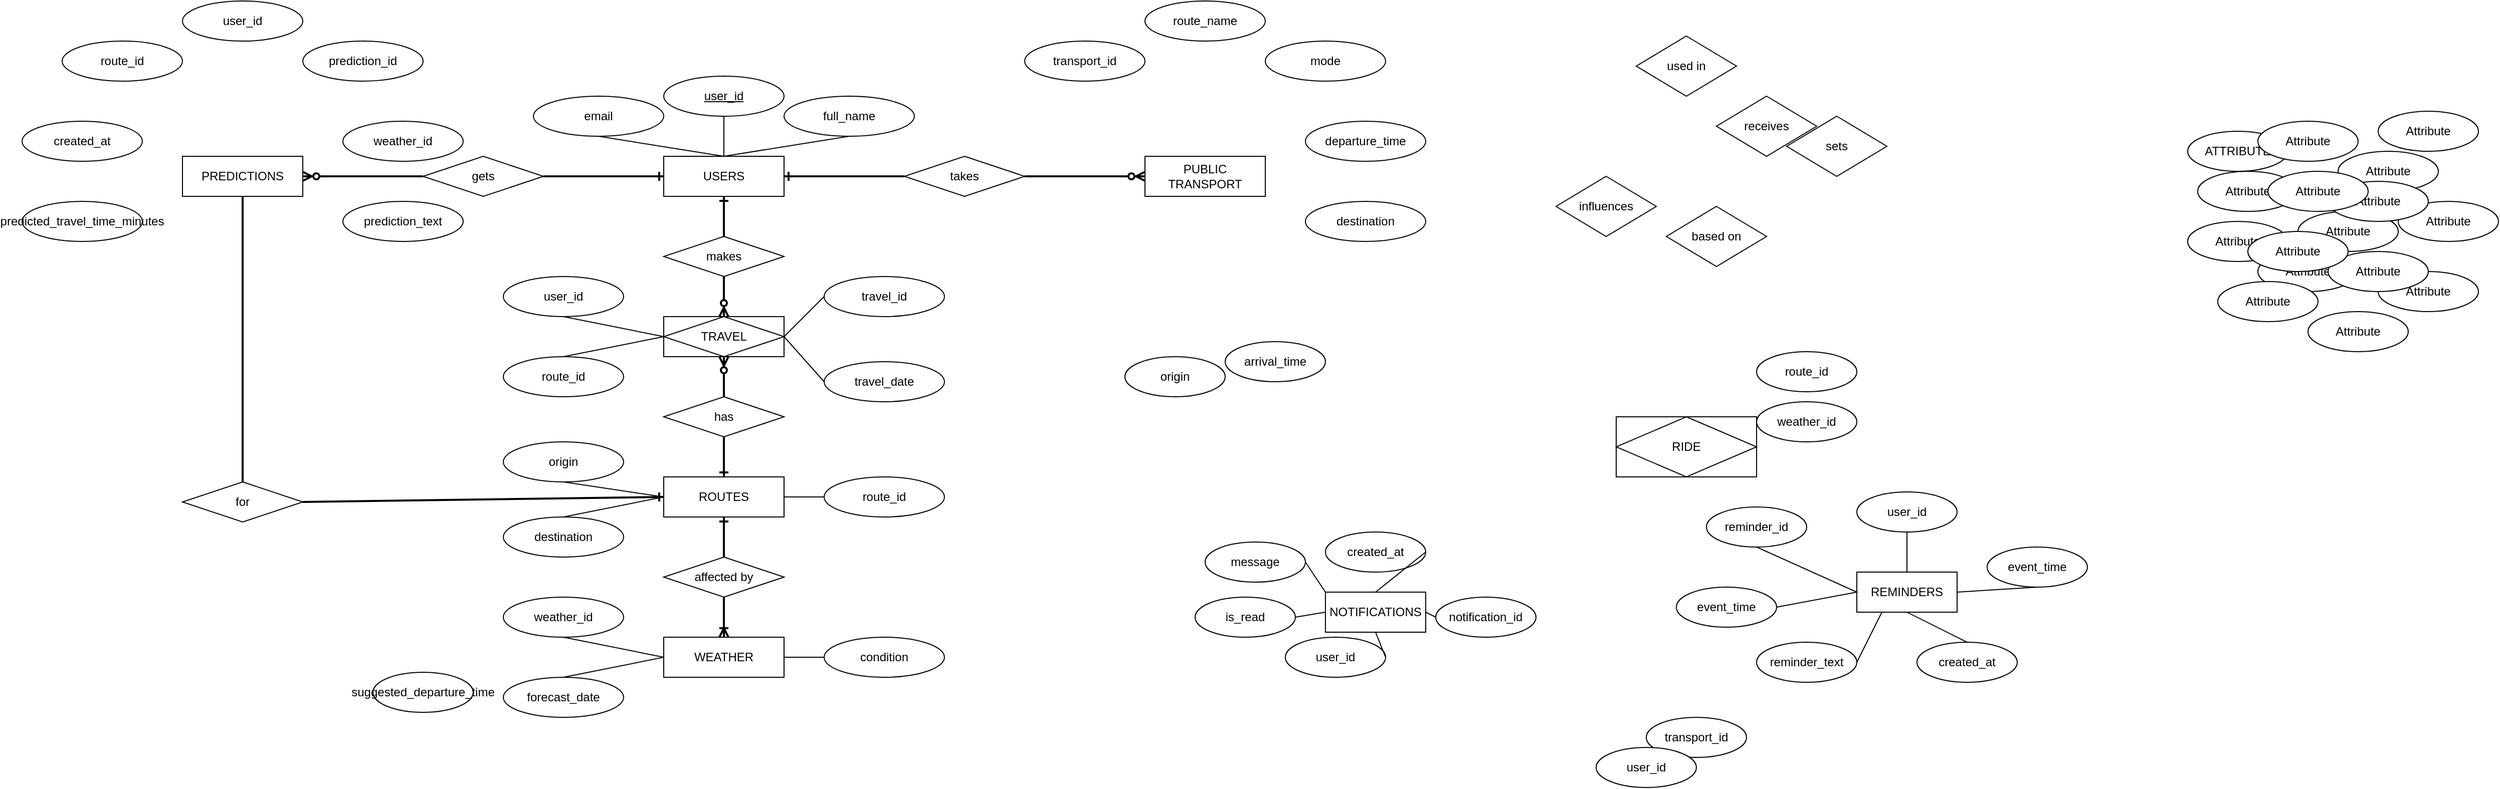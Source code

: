 <mxfile version="28.2.5">
  <diagram name="Page-1" id="dXq6WlskRH7AbOD8Zjuj">
    <mxGraphModel dx="2215" dy="435" grid="1" gridSize="10" guides="1" tooltips="1" connect="1" arrows="1" fold="1" page="1" pageScale="1" pageWidth="1400" pageHeight="850" math="0" shadow="0">
      <root>
        <mxCell id="0" />
        <mxCell id="1" parent="0" />
        <mxCell id="9KrbEgGgeNroT946GBX5-1" value="TRAVEL" style="shape=associativeEntity;whiteSpace=wrap;html=1;align=center;" parent="1" vertex="1">
          <mxGeometry x="640" y="315" width="120" height="40" as="geometry" />
        </mxCell>
        <mxCell id="9KrbEgGgeNroT946GBX5-2" value="USERS" style="whiteSpace=wrap;html=1;align=center;" parent="1" vertex="1">
          <mxGeometry x="640" y="155" width="120" height="40" as="geometry" />
        </mxCell>
        <mxCell id="9KrbEgGgeNroT946GBX5-3" value="ROUTES" style="whiteSpace=wrap;html=1;align=center;" parent="1" vertex="1">
          <mxGeometry x="640" y="475" width="120" height="40" as="geometry" />
        </mxCell>
        <mxCell id="9KrbEgGgeNroT946GBX5-4" value="WEATHER" style="whiteSpace=wrap;html=1;align=center;" parent="1" vertex="1">
          <mxGeometry x="640" y="635" width="120" height="40" as="geometry" />
        </mxCell>
        <mxCell id="9KrbEgGgeNroT946GBX5-5" value="PUBLIC TRANSPORT" style="whiteSpace=wrap;html=1;align=center;" parent="1" vertex="1">
          <mxGeometry x="1120" y="155" width="120" height="40" as="geometry" />
        </mxCell>
        <mxCell id="9KrbEgGgeNroT946GBX5-6" value="PREDICTIONS" style="whiteSpace=wrap;html=1;align=center;" parent="1" vertex="1">
          <mxGeometry x="160" y="155" width="120" height="40" as="geometry" />
        </mxCell>
        <mxCell id="9KrbEgGgeNroT946GBX5-7" value="REMINDERS" style="whiteSpace=wrap;html=1;align=center;" parent="1" vertex="1">
          <mxGeometry x="1830" y="570" width="100" height="40" as="geometry" />
        </mxCell>
        <mxCell id="9KrbEgGgeNroT946GBX5-8" value="NOTIFICATIONS" style="whiteSpace=wrap;html=1;align=center;" parent="1" vertex="1">
          <mxGeometry x="1300" y="590" width="100" height="40" as="geometry" />
        </mxCell>
        <mxCell id="9KrbEgGgeNroT946GBX5-9" value="makes" style="shape=rhombus;perimeter=rhombusPerimeter;whiteSpace=wrap;html=1;align=center;" parent="1" vertex="1">
          <mxGeometry x="640" y="235" width="120" height="40" as="geometry" />
        </mxCell>
        <mxCell id="9KrbEgGgeNroT946GBX5-10" value="has" style="shape=rhombus;perimeter=rhombusPerimeter;whiteSpace=wrap;html=1;align=center;" parent="1" vertex="1">
          <mxGeometry x="640" y="395" width="120" height="40" as="geometry" />
        </mxCell>
        <mxCell id="9KrbEgGgeNroT946GBX5-11" value="affected by" style="shape=rhombus;perimeter=rhombusPerimeter;whiteSpace=wrap;html=1;align=center;" parent="1" vertex="1">
          <mxGeometry x="640" y="555" width="120" height="40" as="geometry" />
        </mxCell>
        <mxCell id="9KrbEgGgeNroT946GBX5-12" value="influences" style="shape=rhombus;perimeter=rhombusPerimeter;whiteSpace=wrap;html=1;align=center;" parent="1" vertex="1">
          <mxGeometry x="1530" y="175" width="100" height="60" as="geometry" />
        </mxCell>
        <mxCell id="9KrbEgGgeNroT946GBX5-13" value="takes" style="shape=rhombus;perimeter=rhombusPerimeter;whiteSpace=wrap;html=1;align=center;" parent="1" vertex="1">
          <mxGeometry x="880" y="155" width="120" height="40" as="geometry" />
        </mxCell>
        <mxCell id="9KrbEgGgeNroT946GBX5-14" value="used in" style="shape=rhombus;perimeter=rhombusPerimeter;whiteSpace=wrap;html=1;align=center;" parent="1" vertex="1">
          <mxGeometry x="1610" y="35" width="100" height="60" as="geometry" />
        </mxCell>
        <mxCell id="9KrbEgGgeNroT946GBX5-15" value="receives" style="shape=rhombus;perimeter=rhombusPerimeter;whiteSpace=wrap;html=1;align=center;" parent="1" vertex="1">
          <mxGeometry x="1690" y="95" width="100" height="60" as="geometry" />
        </mxCell>
        <mxCell id="9KrbEgGgeNroT946GBX5-16" value="for" style="shape=rhombus;perimeter=rhombusPerimeter;whiteSpace=wrap;html=1;align=center;" parent="1" vertex="1">
          <mxGeometry x="160" y="480" width="120" height="40" as="geometry" />
        </mxCell>
        <mxCell id="9KrbEgGgeNroT946GBX5-17" value="based on" style="shape=rhombus;perimeter=rhombusPerimeter;whiteSpace=wrap;html=1;align=center;" parent="1" vertex="1">
          <mxGeometry x="1640" y="205" width="100" height="60" as="geometry" />
        </mxCell>
        <mxCell id="9KrbEgGgeNroT946GBX5-18" value="sets" style="shape=rhombus;perimeter=rhombusPerimeter;whiteSpace=wrap;html=1;align=center;" parent="1" vertex="1">
          <mxGeometry x="1760" y="115" width="100" height="60" as="geometry" />
        </mxCell>
        <mxCell id="9KrbEgGgeNroT946GBX5-19" value="gets" style="shape=rhombus;perimeter=rhombusPerimeter;whiteSpace=wrap;html=1;align=center;" parent="1" vertex="1">
          <mxGeometry x="400" y="155" width="120" height="40" as="geometry" />
        </mxCell>
        <mxCell id="9KrbEgGgeNroT946GBX5-21" value="RIDE" style="shape=associativeEntity;whiteSpace=wrap;html=1;align=center;" parent="1" vertex="1">
          <mxGeometry x="1590" y="415" width="140" height="60" as="geometry" />
        </mxCell>
        <mxCell id="9KrbEgGgeNroT946GBX5-22" value="&lt;u&gt;user_id&lt;/u&gt;" style="ellipse;whiteSpace=wrap;html=1;align=center;" parent="1" vertex="1">
          <mxGeometry x="640" y="75" width="120" height="40" as="geometry" />
        </mxCell>
        <mxCell id="9KrbEgGgeNroT946GBX5-23" value="full_name" style="ellipse;whiteSpace=wrap;html=1;align=center;" parent="1" vertex="1">
          <mxGeometry x="760" y="95" width="130" height="40" as="geometry" />
        </mxCell>
        <mxCell id="9KrbEgGgeNroT946GBX5-24" value="email" style="ellipse;whiteSpace=wrap;html=1;align=center;" parent="1" vertex="1">
          <mxGeometry x="510" y="95" width="130" height="40" as="geometry" />
        </mxCell>
        <mxCell id="9KrbEgGgeNroT946GBX5-27" value="" style="endArrow=none;html=1;rounded=0;exitX=0.5;exitY=1;exitDx=0;exitDy=0;entryX=0.5;entryY=0;entryDx=0;entryDy=0;" parent="1" source="9KrbEgGgeNroT946GBX5-22" target="9KrbEgGgeNroT946GBX5-2" edge="1">
          <mxGeometry relative="1" as="geometry">
            <mxPoint x="662.5" y="115" as="sourcePoint" />
            <mxPoint x="737.5" y="135" as="targetPoint" />
          </mxGeometry>
        </mxCell>
        <mxCell id="9KrbEgGgeNroT946GBX5-28" value="" style="endArrow=none;html=1;rounded=0;exitX=0.5;exitY=1;exitDx=0;exitDy=0;entryX=0.5;entryY=0;entryDx=0;entryDy=0;" parent="1" source="9KrbEgGgeNroT946GBX5-23" target="9KrbEgGgeNroT946GBX5-2" edge="1">
          <mxGeometry relative="1" as="geometry">
            <mxPoint x="690" y="125" as="sourcePoint" />
            <mxPoint x="750" y="185" as="targetPoint" />
          </mxGeometry>
        </mxCell>
        <mxCell id="9KrbEgGgeNroT946GBX5-29" value="" style="endArrow=none;html=1;rounded=0;exitX=0.5;exitY=1;exitDx=0;exitDy=0;entryX=0.5;entryY=0;entryDx=0;entryDy=0;" parent="1" source="9KrbEgGgeNroT946GBX5-24" target="9KrbEgGgeNroT946GBX5-2" edge="1">
          <mxGeometry relative="1" as="geometry">
            <mxPoint x="760" y="135" as="sourcePoint" />
            <mxPoint x="795" y="195" as="targetPoint" />
          </mxGeometry>
        </mxCell>
        <mxCell id="9KrbEgGgeNroT946GBX5-30" value="" style="fontSize=12;html=1;endArrow=none;endFill=0;rounded=0;exitX=0.5;exitY=1;exitDx=0;exitDy=0;entryX=0.5;entryY=0;entryDx=0;entryDy=0;startArrow=ERone;startFill=0;strokeWidth=2;" parent="1" source="9KrbEgGgeNroT946GBX5-2" target="9KrbEgGgeNroT946GBX5-9" edge="1">
          <mxGeometry width="100" height="100" relative="1" as="geometry">
            <mxPoint x="750" y="305" as="sourcePoint" />
            <mxPoint x="850" y="205" as="targetPoint" />
          </mxGeometry>
        </mxCell>
        <mxCell id="9KrbEgGgeNroT946GBX5-31" value="" style="fontSize=12;html=1;endArrow=none;endFill=0;rounded=0;exitX=0.5;exitY=1;exitDx=0;exitDy=0;startArrow=ERzeroToMany;startFill=0;entryX=0.5;entryY=0;entryDx=0;entryDy=0;strokeWidth=2;" parent="1" source="9KrbEgGgeNroT946GBX5-1" target="9KrbEgGgeNroT946GBX5-10" edge="1">
          <mxGeometry width="100" height="100" relative="1" as="geometry">
            <mxPoint x="694.71" y="415" as="sourcePoint" />
            <mxPoint x="695" y="425" as="targetPoint" />
          </mxGeometry>
        </mxCell>
        <mxCell id="9KrbEgGgeNroT946GBX5-32" value="" style="fontSize=12;html=1;endArrow=ERone;endFill=0;rounded=0;exitX=0.5;exitY=1;exitDx=0;exitDy=0;startArrow=none;startFill=0;entryX=0.5;entryY=0;entryDx=0;entryDy=0;strokeWidth=2;" parent="1" source="9KrbEgGgeNroT946GBX5-10" target="9KrbEgGgeNroT946GBX5-3" edge="1">
          <mxGeometry width="100" height="100" relative="1" as="geometry">
            <mxPoint x="764.77" y="470" as="sourcePoint" />
            <mxPoint x="764.77" y="520" as="targetPoint" />
          </mxGeometry>
        </mxCell>
        <mxCell id="9KrbEgGgeNroT946GBX5-33" value="" style="fontSize=12;html=1;endArrow=ERzeroToMany;endFill=1;rounded=0;exitX=0.5;exitY=1;exitDx=0;exitDy=0;entryX=0.5;entryY=0;entryDx=0;entryDy=0;startArrow=none;startFill=0;strokeWidth=2;" parent="1" source="9KrbEgGgeNroT946GBX5-9" target="9KrbEgGgeNroT946GBX5-1" edge="1">
          <mxGeometry width="100" height="100" relative="1" as="geometry">
            <mxPoint x="870" y="235" as="sourcePoint" />
            <mxPoint x="875" y="395" as="targetPoint" />
          </mxGeometry>
        </mxCell>
        <mxCell id="9KrbEgGgeNroT946GBX5-34" value="user_id" style="ellipse;whiteSpace=wrap;html=1;align=center;" parent="1" vertex="1">
          <mxGeometry x="480" y="275" width="120" height="40" as="geometry" />
        </mxCell>
        <mxCell id="9KrbEgGgeNroT946GBX5-35" value="route_id" style="ellipse;whiteSpace=wrap;html=1;align=center;" parent="1" vertex="1">
          <mxGeometry x="480" y="355" width="120" height="40" as="geometry" />
        </mxCell>
        <mxCell id="9KrbEgGgeNroT946GBX5-36" value="travel_id" style="ellipse;whiteSpace=wrap;html=1;align=center;" parent="1" vertex="1">
          <mxGeometry x="800" y="275" width="120" height="40" as="geometry" />
        </mxCell>
        <mxCell id="9KrbEgGgeNroT946GBX5-37" value="" style="endArrow=none;html=1;rounded=0;exitX=0.5;exitY=1;exitDx=0;exitDy=0;entryX=0;entryY=0.5;entryDx=0;entryDy=0;" parent="1" source="9KrbEgGgeNroT946GBX5-34" target="9KrbEgGgeNroT946GBX5-1" edge="1">
          <mxGeometry relative="1" as="geometry">
            <mxPoint x="560" y="315" as="sourcePoint" />
            <mxPoint x="640" y="335" as="targetPoint" />
          </mxGeometry>
        </mxCell>
        <mxCell id="9KrbEgGgeNroT946GBX5-38" value="" style="endArrow=none;html=1;rounded=0;exitX=0.5;exitY=0;exitDx=0;exitDy=0;entryX=0;entryY=0.5;entryDx=0;entryDy=0;" parent="1" source="9KrbEgGgeNroT946GBX5-35" target="9KrbEgGgeNroT946GBX5-1" edge="1">
          <mxGeometry relative="1" as="geometry">
            <mxPoint x="600" y="295" as="sourcePoint" />
            <mxPoint x="670" y="305" as="targetPoint" />
          </mxGeometry>
        </mxCell>
        <mxCell id="9KrbEgGgeNroT946GBX5-39" value="" style="endArrow=none;html=1;rounded=0;exitX=1;exitY=0.5;exitDx=0;exitDy=0;entryX=0;entryY=0.5;entryDx=0;entryDy=0;" parent="1" source="9KrbEgGgeNroT946GBX5-1" target="9KrbEgGgeNroT946GBX5-36" edge="1">
          <mxGeometry relative="1" as="geometry">
            <mxPoint x="770" y="355" as="sourcePoint" />
            <mxPoint x="840" y="345" as="targetPoint" />
          </mxGeometry>
        </mxCell>
        <mxCell id="9KrbEgGgeNroT946GBX5-40" value="route_id" style="ellipse;whiteSpace=wrap;html=1;align=center;" parent="1" vertex="1">
          <mxGeometry x="800" y="475" width="120" height="40" as="geometry" />
        </mxCell>
        <mxCell id="EZT8Fwv9AmYx2iff5m9D-2" value="Attribute" style="ellipse;whiteSpace=wrap;html=1;align=center;" parent="1" vertex="1">
          <mxGeometry x="2160" y="220" width="100" height="40" as="geometry" />
        </mxCell>
        <mxCell id="EZT8Fwv9AmYx2iff5m9D-3" value="Attribute" style="ellipse;whiteSpace=wrap;html=1;align=center;" parent="1" vertex="1">
          <mxGeometry x="2170" y="170" width="100" height="40" as="geometry" />
        </mxCell>
        <mxCell id="EZT8Fwv9AmYx2iff5m9D-4" value="weather_id" style="ellipse;whiteSpace=wrap;html=1;align=center;" parent="1" vertex="1">
          <mxGeometry x="1730" y="400" width="100" height="40" as="geometry" />
        </mxCell>
        <mxCell id="EZT8Fwv9AmYx2iff5m9D-5" value="ATTRIBUTE" style="ellipse;whiteSpace=wrap;html=1;align=center;" parent="1" vertex="1">
          <mxGeometry x="2160" y="130" width="100" height="40" as="geometry" />
        </mxCell>
        <mxCell id="EZT8Fwv9AmYx2iff5m9D-7" value="weather_id" style="ellipse;whiteSpace=wrap;html=1;align=center;" parent="1" vertex="1">
          <mxGeometry x="480" y="595" width="120" height="40" as="geometry" />
        </mxCell>
        <mxCell id="EZT8Fwv9AmYx2iff5m9D-8" value="route_id" style="ellipse;whiteSpace=wrap;html=1;align=center;" parent="1" vertex="1">
          <mxGeometry x="1730" y="350" width="100" height="40" as="geometry" />
        </mxCell>
        <mxCell id="EZT8Fwv9AmYx2iff5m9D-10" value="condition" style="ellipse;whiteSpace=wrap;html=1;align=center;" parent="1" vertex="1">
          <mxGeometry x="800" y="635" width="120" height="40" as="geometry" />
        </mxCell>
        <mxCell id="EZT8Fwv9AmYx2iff5m9D-11" value="origin" style="ellipse;whiteSpace=wrap;html=1;align=center;" parent="1" vertex="1">
          <mxGeometry x="480" y="440" width="120" height="40" as="geometry" />
        </mxCell>
        <mxCell id="EZT8Fwv9AmYx2iff5m9D-12" value="forecast_date" style="ellipse;whiteSpace=wrap;html=1;align=center;" parent="1" vertex="1">
          <mxGeometry x="480" y="675" width="120" height="40" as="geometry" />
        </mxCell>
        <mxCell id="EZT8Fwv9AmYx2iff5m9D-14" value="destination" style="ellipse;whiteSpace=wrap;html=1;align=center;" parent="1" vertex="1">
          <mxGeometry x="480" y="515" width="120" height="40" as="geometry" />
        </mxCell>
        <mxCell id="EZT8Fwv9AmYx2iff5m9D-16" value="Attribute" style="ellipse;whiteSpace=wrap;html=1;align=center;" parent="1" vertex="1">
          <mxGeometry x="2350" y="110" width="100" height="40" as="geometry" />
        </mxCell>
        <mxCell id="EZT8Fwv9AmYx2iff5m9D-17" value="Attribute" style="ellipse;whiteSpace=wrap;html=1;align=center;" parent="1" vertex="1">
          <mxGeometry x="2370" y="200" width="100" height="40" as="geometry" />
        </mxCell>
        <mxCell id="EZT8Fwv9AmYx2iff5m9D-18" value="Attribute" style="ellipse;whiteSpace=wrap;html=1;align=center;" parent="1" vertex="1">
          <mxGeometry x="2310" y="150" width="100" height="40" as="geometry" />
        </mxCell>
        <mxCell id="EZT8Fwv9AmYx2iff5m9D-19" value="Attribute" style="ellipse;whiteSpace=wrap;html=1;align=center;" parent="1" vertex="1">
          <mxGeometry x="2350" y="270" width="100" height="40" as="geometry" />
        </mxCell>
        <mxCell id="EZT8Fwv9AmYx2iff5m9D-20" value="notification_id" style="ellipse;whiteSpace=wrap;html=1;align=center;" parent="1" vertex="1">
          <mxGeometry x="1410" y="595" width="100" height="40" as="geometry" />
        </mxCell>
        <mxCell id="EZT8Fwv9AmYx2iff5m9D-21" value="event_time" style="ellipse;whiteSpace=wrap;html=1;align=center;" parent="1" vertex="1">
          <mxGeometry x="1650" y="585" width="100" height="40" as="geometry" />
        </mxCell>
        <mxCell id="EZT8Fwv9AmYx2iff5m9D-22" value="event_time" style="ellipse;whiteSpace=wrap;html=1;align=center;" parent="1" vertex="1">
          <mxGeometry x="1960" y="545" width="100" height="40" as="geometry" />
        </mxCell>
        <mxCell id="EZT8Fwv9AmYx2iff5m9D-23" value="user_id" style="ellipse;whiteSpace=wrap;html=1;align=center;" parent="1" vertex="1">
          <mxGeometry x="160" width="120" height="40" as="geometry" />
        </mxCell>
        <mxCell id="EZT8Fwv9AmYx2iff5m9D-24" value="route_id" style="ellipse;whiteSpace=wrap;html=1;align=center;" parent="1" vertex="1">
          <mxGeometry x="40" y="40" width="120" height="40" as="geometry" />
        </mxCell>
        <mxCell id="EZT8Fwv9AmYx2iff5m9D-25" value="Attribute" style="ellipse;whiteSpace=wrap;html=1;align=center;" parent="1" vertex="1">
          <mxGeometry x="2270" y="210" width="100" height="40" as="geometry" />
        </mxCell>
        <mxCell id="EZT8Fwv9AmYx2iff5m9D-26" value="reminder_text" style="ellipse;whiteSpace=wrap;html=1;align=center;" parent="1" vertex="1">
          <mxGeometry x="1730" y="640" width="100" height="40" as="geometry" />
        </mxCell>
        <mxCell id="EZT8Fwv9AmYx2iff5m9D-27" value="prediction_id" style="ellipse;whiteSpace=wrap;html=1;align=center;" parent="1" vertex="1">
          <mxGeometry x="280" y="40" width="120" height="40" as="geometry" />
        </mxCell>
        <mxCell id="EZT8Fwv9AmYx2iff5m9D-28" value="created_at" style="ellipse;whiteSpace=wrap;html=1;align=center;" parent="1" vertex="1">
          <mxGeometry y="120" width="120" height="40" as="geometry" />
        </mxCell>
        <mxCell id="EZT8Fwv9AmYx2iff5m9D-29" value="transport_id" style="ellipse;whiteSpace=wrap;html=1;align=center;" parent="1" vertex="1">
          <mxGeometry x="1620" y="715" width="100" height="40" as="geometry" />
        </mxCell>
        <mxCell id="EZT8Fwv9AmYx2iff5m9D-30" value="user_id" style="ellipse;whiteSpace=wrap;html=1;align=center;" parent="1" vertex="1">
          <mxGeometry x="1570" y="745" width="100" height="40" as="geometry" />
        </mxCell>
        <mxCell id="EZT8Fwv9AmYx2iff5m9D-31" value="Attribute" style="ellipse;whiteSpace=wrap;html=1;align=center;" parent="1" vertex="1">
          <mxGeometry x="2230" y="250" width="100" height="40" as="geometry" />
        </mxCell>
        <mxCell id="EZT8Fwv9AmYx2iff5m9D-32" value="user_id" style="ellipse;whiteSpace=wrap;html=1;align=center;" parent="1" vertex="1">
          <mxGeometry x="1830" y="490" width="100" height="40" as="geometry" />
        </mxCell>
        <mxCell id="EZT8Fwv9AmYx2iff5m9D-33" value="Attribute" style="ellipse;whiteSpace=wrap;html=1;align=center;" parent="1" vertex="1">
          <mxGeometry x="2230" y="120" width="100" height="40" as="geometry" />
        </mxCell>
        <mxCell id="EZT8Fwv9AmYx2iff5m9D-34" value="Attribute" style="ellipse;whiteSpace=wrap;html=1;align=center;" parent="1" vertex="1">
          <mxGeometry x="2190" y="280" width="100" height="40" as="geometry" />
        </mxCell>
        <mxCell id="EZT8Fwv9AmYx2iff5m9D-35" value="Attribute" style="ellipse;whiteSpace=wrap;html=1;align=center;" parent="1" vertex="1">
          <mxGeometry x="2300" y="250" width="100" height="40" as="geometry" />
        </mxCell>
        <mxCell id="EZT8Fwv9AmYx2iff5m9D-36" value="is_read" style="ellipse;whiteSpace=wrap;html=1;align=center;" parent="1" vertex="1">
          <mxGeometry x="1170" y="595" width="100" height="40" as="geometry" />
        </mxCell>
        <mxCell id="EZT8Fwv9AmYx2iff5m9D-37" value="Attribute" style="ellipse;whiteSpace=wrap;html=1;align=center;" parent="1" vertex="1">
          <mxGeometry x="2280" y="310" width="100" height="40" as="geometry" />
        </mxCell>
        <mxCell id="EZT8Fwv9AmYx2iff5m9D-38" value="prediction_text" style="ellipse;whiteSpace=wrap;html=1;align=center;" parent="1" vertex="1">
          <mxGeometry x="320" y="200" width="120" height="40" as="geometry" />
        </mxCell>
        <mxCell id="EZT8Fwv9AmYx2iff5m9D-39" value="predicted_travel_time_minutes" style="ellipse;whiteSpace=wrap;html=1;align=center;" parent="1" vertex="1">
          <mxGeometry y="200" width="120" height="40" as="geometry" />
        </mxCell>
        <mxCell id="EZT8Fwv9AmYx2iff5m9D-40" value="reminder_id" style="ellipse;whiteSpace=wrap;html=1;align=center;" parent="1" vertex="1">
          <mxGeometry x="1680" y="505" width="100" height="40" as="geometry" />
        </mxCell>
        <mxCell id="EZT8Fwv9AmYx2iff5m9D-41" value="Attribute" style="ellipse;whiteSpace=wrap;html=1;align=center;" parent="1" vertex="1">
          <mxGeometry x="2300" y="180" width="100" height="40" as="geometry" />
        </mxCell>
        <mxCell id="EZT8Fwv9AmYx2iff5m9D-42" value="Attribute" style="ellipse;whiteSpace=wrap;html=1;align=center;" parent="1" vertex="1">
          <mxGeometry x="2240" y="170" width="100" height="40" as="geometry" />
        </mxCell>
        <mxCell id="EZT8Fwv9AmYx2iff5m9D-43" value="origin" style="ellipse;whiteSpace=wrap;html=1;align=center;" parent="1" vertex="1">
          <mxGeometry x="1100" y="355" width="100" height="40" as="geometry" />
        </mxCell>
        <mxCell id="EZT8Fwv9AmYx2iff5m9D-44" value="weather_id" style="ellipse;whiteSpace=wrap;html=1;align=center;" parent="1" vertex="1">
          <mxGeometry x="320" y="120" width="120" height="40" as="geometry" />
        </mxCell>
        <mxCell id="EZT8Fwv9AmYx2iff5m9D-45" value="message" style="ellipse;whiteSpace=wrap;html=1;align=center;" parent="1" vertex="1">
          <mxGeometry x="1180" y="540" width="100" height="40" as="geometry" />
        </mxCell>
        <mxCell id="EZT8Fwv9AmYx2iff5m9D-46" value="user_id" style="ellipse;whiteSpace=wrap;html=1;align=center;" parent="1" vertex="1">
          <mxGeometry x="1260" y="635" width="100" height="40" as="geometry" />
        </mxCell>
        <mxCell id="EZT8Fwv9AmYx2iff5m9D-47" value="transport_id" style="ellipse;whiteSpace=wrap;html=1;align=center;rotation=0;" parent="1" vertex="1">
          <mxGeometry x="1000" y="40" width="120" height="40" as="geometry" />
        </mxCell>
        <mxCell id="EZT8Fwv9AmYx2iff5m9D-48" value="destination" style="ellipse;whiteSpace=wrap;html=1;align=center;" parent="1" vertex="1">
          <mxGeometry x="1280" y="200" width="120" height="40" as="geometry" />
        </mxCell>
        <mxCell id="EZT8Fwv9AmYx2iff5m9D-49" value="created_at" style="ellipse;whiteSpace=wrap;html=1;align=center;" parent="1" vertex="1">
          <mxGeometry x="1890" y="640" width="100" height="40" as="geometry" />
        </mxCell>
        <mxCell id="EZT8Fwv9AmYx2iff5m9D-50" value="route_name" style="ellipse;whiteSpace=wrap;html=1;align=center;" parent="1" vertex="1">
          <mxGeometry x="1120" width="120" height="40" as="geometry" />
        </mxCell>
        <mxCell id="EZT8Fwv9AmYx2iff5m9D-52" value="suggested_departure_time" style="ellipse;whiteSpace=wrap;html=1;align=center;" parent="1" vertex="1">
          <mxGeometry x="350" y="670" width="100" height="40" as="geometry" />
        </mxCell>
        <mxCell id="EZT8Fwv9AmYx2iff5m9D-53" value="Attribute" style="ellipse;whiteSpace=wrap;html=1;align=center;" parent="1" vertex="1">
          <mxGeometry x="2220" y="230" width="100" height="40" as="geometry" />
        </mxCell>
        <mxCell id="EZT8Fwv9AmYx2iff5m9D-54" value="created_at" style="ellipse;whiteSpace=wrap;html=1;align=center;" parent="1" vertex="1">
          <mxGeometry x="1300" y="530" width="100" height="40" as="geometry" />
        </mxCell>
        <mxCell id="EZT8Fwv9AmYx2iff5m9D-55" value="mode" style="ellipse;whiteSpace=wrap;html=1;align=center;" parent="1" vertex="1">
          <mxGeometry x="1240" y="40" width="120" height="40" as="geometry" />
        </mxCell>
        <mxCell id="EZT8Fwv9AmYx2iff5m9D-56" value="departure_time" style="ellipse;whiteSpace=wrap;html=1;align=center;" parent="1" vertex="1">
          <mxGeometry x="1280" y="120" width="120" height="40" as="geometry" />
        </mxCell>
        <mxCell id="EZT8Fwv9AmYx2iff5m9D-57" value="arrival_time" style="ellipse;whiteSpace=wrap;html=1;align=center;" parent="1" vertex="1">
          <mxGeometry x="1200" y="340" width="100" height="40" as="geometry" />
        </mxCell>
        <mxCell id="iCCxBn-vq7RnBzHDNI8v-3" value="" style="endArrow=none;html=1;rounded=0;exitX=0;exitY=0.5;exitDx=0;exitDy=0;entryX=1;entryY=0.5;entryDx=0;entryDy=0;" parent="1" source="9KrbEgGgeNroT946GBX5-40" target="9KrbEgGgeNroT946GBX5-3" edge="1">
          <mxGeometry relative="1" as="geometry">
            <mxPoint x="560" y="502.5" as="sourcePoint" />
            <mxPoint x="630" y="487.5" as="targetPoint" />
          </mxGeometry>
        </mxCell>
        <mxCell id="iCCxBn-vq7RnBzHDNI8v-5" value="" style="endArrow=none;html=1;rounded=0;exitX=0.5;exitY=1;exitDx=0;exitDy=0;entryX=0;entryY=0.5;entryDx=0;entryDy=0;" parent="1" source="EZT8Fwv9AmYx2iff5m9D-11" target="9KrbEgGgeNroT946GBX5-3" edge="1">
          <mxGeometry relative="1" as="geometry">
            <mxPoint x="620" y="475" as="sourcePoint" />
            <mxPoint x="640" y="515" as="targetPoint" />
          </mxGeometry>
        </mxCell>
        <mxCell id="iCCxBn-vq7RnBzHDNI8v-6" value="" style="endArrow=none;html=1;rounded=0;exitX=0.5;exitY=0;exitDx=0;exitDy=0;entryX=0;entryY=0.5;entryDx=0;entryDy=0;" parent="1" source="EZT8Fwv9AmYx2iff5m9D-14" target="9KrbEgGgeNroT946GBX5-3" edge="1">
          <mxGeometry relative="1" as="geometry">
            <mxPoint x="540" y="595" as="sourcePoint" />
            <mxPoint x="560" y="635" as="targetPoint" />
          </mxGeometry>
        </mxCell>
        <mxCell id="iCCxBn-vq7RnBzHDNI8v-10" value="" style="fontSize=12;html=1;endArrow=none;endFill=0;rounded=0;exitX=0.5;exitY=1;exitDx=0;exitDy=0;startArrow=ERone;startFill=0;entryX=0.5;entryY=0;entryDx=0;entryDy=0;strokeWidth=2;" parent="1" source="9KrbEgGgeNroT946GBX5-3" target="9KrbEgGgeNroT946GBX5-11" edge="1">
          <mxGeometry width="100" height="100" relative="1" as="geometry">
            <mxPoint x="700" y="475" as="sourcePoint" />
            <mxPoint x="700" y="515" as="targetPoint" />
          </mxGeometry>
        </mxCell>
        <mxCell id="iCCxBn-vq7RnBzHDNI8v-11" value="" style="fontSize=12;html=1;endArrow=ERoneToMany;endFill=0;rounded=0;startArrow=none;startFill=0;entryX=0.5;entryY=0;entryDx=0;entryDy=0;exitX=0.5;exitY=1;exitDx=0;exitDy=0;strokeWidth=2;" parent="1" source="9KrbEgGgeNroT946GBX5-11" target="9KrbEgGgeNroT946GBX5-4" edge="1">
          <mxGeometry width="100" height="100" relative="1" as="geometry">
            <mxPoint x="760" y="595" as="sourcePoint" />
            <mxPoint x="690" y="595" as="targetPoint" />
          </mxGeometry>
        </mxCell>
        <mxCell id="iCCxBn-vq7RnBzHDNI8v-14" value="" style="endArrow=none;html=1;rounded=0;exitX=0.5;exitY=1;exitDx=0;exitDy=0;entryX=0;entryY=0.5;entryDx=0;entryDy=0;" parent="1" source="EZT8Fwv9AmYx2iff5m9D-7" target="9KrbEgGgeNroT946GBX5-4" edge="1">
          <mxGeometry relative="1" as="geometry">
            <mxPoint x="580" y="655" as="sourcePoint" />
            <mxPoint x="680" y="635" as="targetPoint" />
          </mxGeometry>
        </mxCell>
        <mxCell id="iCCxBn-vq7RnBzHDNI8v-15" value="" style="endArrow=none;html=1;rounded=0;exitX=0.5;exitY=0;exitDx=0;exitDy=0;entryX=0;entryY=0.5;entryDx=0;entryDy=0;" parent="1" source="EZT8Fwv9AmYx2iff5m9D-12" target="9KrbEgGgeNroT946GBX5-4" edge="1">
          <mxGeometry relative="1" as="geometry">
            <mxPoint x="520" y="655" as="sourcePoint" />
            <mxPoint x="620" y="675" as="targetPoint" />
          </mxGeometry>
        </mxCell>
        <mxCell id="iCCxBn-vq7RnBzHDNI8v-16" value="" style="endArrow=none;html=1;rounded=0;exitX=0;exitY=0.5;exitDx=0;exitDy=0;entryX=1;entryY=0.5;entryDx=0;entryDy=0;" parent="1" source="EZT8Fwv9AmYx2iff5m9D-10" target="9KrbEgGgeNroT946GBX5-4" edge="1">
          <mxGeometry relative="1" as="geometry">
            <mxPoint x="610" y="675" as="sourcePoint" />
            <mxPoint x="710" y="695" as="targetPoint" />
          </mxGeometry>
        </mxCell>
        <mxCell id="iCCxBn-vq7RnBzHDNI8v-20" value="" style="fontSize=12;html=1;endArrow=none;endFill=0;rounded=0;exitX=1;exitY=0.5;exitDx=0;exitDy=0;startArrow=ERone;startFill=0;strokeWidth=2;entryX=0;entryY=0.5;entryDx=0;entryDy=0;" parent="1" source="9KrbEgGgeNroT946GBX5-2" target="9KrbEgGgeNroT946GBX5-13" edge="1">
          <mxGeometry width="100" height="100" relative="1" as="geometry">
            <mxPoint x="870" y="170" as="sourcePoint" />
            <mxPoint x="890" y="225" as="targetPoint" />
          </mxGeometry>
        </mxCell>
        <mxCell id="iCCxBn-vq7RnBzHDNI8v-21" value="" style="fontSize=12;html=1;endArrow=ERzeroToMany;endFill=0;rounded=0;exitX=1;exitY=0.5;exitDx=0;exitDy=0;startArrow=none;startFill=0;strokeWidth=2;entryX=0;entryY=0.5;entryDx=0;entryDy=0;" parent="1" source="9KrbEgGgeNroT946GBX5-13" target="9KrbEgGgeNroT946GBX5-5" edge="1">
          <mxGeometry width="100" height="100" relative="1" as="geometry">
            <mxPoint x="880" y="195" as="sourcePoint" />
            <mxPoint x="1060" y="215" as="targetPoint" />
          </mxGeometry>
        </mxCell>
        <mxCell id="iCCxBn-vq7RnBzHDNI8v-22" value="" style="fontSize=12;html=1;endArrow=ERone;endFill=0;rounded=0;startArrow=none;startFill=0;strokeWidth=2;exitX=1;exitY=0.5;exitDx=0;exitDy=0;entryX=0;entryY=0.5;entryDx=0;entryDy=0;" parent="1" source="9KrbEgGgeNroT946GBX5-19" target="9KrbEgGgeNroT946GBX5-2" edge="1">
          <mxGeometry width="100" height="100" relative="1" as="geometry">
            <mxPoint x="320" y="295" as="sourcePoint" />
            <mxPoint x="470" y="215" as="targetPoint" />
          </mxGeometry>
        </mxCell>
        <mxCell id="iCCxBn-vq7RnBzHDNI8v-23" value="" style="fontSize=12;html=1;endArrow=none;endFill=0;rounded=0;startArrow=ERzeroToMany;startFill=0;strokeWidth=2;exitX=1;exitY=0.5;exitDx=0;exitDy=0;entryX=0;entryY=0.5;entryDx=0;entryDy=0;" parent="1" source="9KrbEgGgeNroT946GBX5-6" target="9KrbEgGgeNroT946GBX5-19" edge="1">
          <mxGeometry width="100" height="100" relative="1" as="geometry">
            <mxPoint x="360" y="234.57" as="sourcePoint" />
            <mxPoint x="480" y="234.57" as="targetPoint" />
          </mxGeometry>
        </mxCell>
        <mxCell id="iCCxBn-vq7RnBzHDNI8v-24" value="" style="fontSize=12;html=1;endArrow=none;endFill=0;rounded=0;startArrow=none;startFill=0;strokeWidth=2;exitX=0.5;exitY=1;exitDx=0;exitDy=0;entryX=0.5;entryY=0;entryDx=0;entryDy=0;" parent="1" source="9KrbEgGgeNroT946GBX5-6" target="9KrbEgGgeNroT946GBX5-16" edge="1">
          <mxGeometry width="100" height="100" relative="1" as="geometry">
            <mxPoint x="300" y="249.13" as="sourcePoint" />
            <mxPoint x="420" y="249.13" as="targetPoint" />
          </mxGeometry>
        </mxCell>
        <mxCell id="iCCxBn-vq7RnBzHDNI8v-25" value="" style="fontSize=12;html=1;endArrow=ERone;endFill=0;rounded=0;startArrow=none;startFill=0;strokeWidth=2;exitX=1;exitY=0.5;exitDx=0;exitDy=0;entryX=0;entryY=0.5;entryDx=0;entryDy=0;" parent="1" source="9KrbEgGgeNroT946GBX5-16" target="9KrbEgGgeNroT946GBX5-3" edge="1">
          <mxGeometry width="100" height="100" relative="1" as="geometry">
            <mxPoint x="160" y="439" as="sourcePoint" />
            <mxPoint x="220" y="530" as="targetPoint" />
            <Array as="points" />
          </mxGeometry>
        </mxCell>
        <mxCell id="EBD6QoqjA3HZYlDL0ubO-2" value="" style="endArrow=none;html=1;rounded=0;exitX=1;exitY=0.5;exitDx=0;exitDy=0;entryX=0;entryY=0.5;entryDx=0;entryDy=0;" edge="1" parent="1" source="EZT8Fwv9AmYx2iff5m9D-36" target="9KrbEgGgeNroT946GBX5-8">
          <mxGeometry relative="1" as="geometry">
            <mxPoint x="1190" y="620" as="sourcePoint" />
            <mxPoint x="1230" y="620" as="targetPoint" />
          </mxGeometry>
        </mxCell>
        <mxCell id="EBD6QoqjA3HZYlDL0ubO-3" value="" style="endArrow=none;html=1;rounded=0;exitX=1;exitY=0.5;exitDx=0;exitDy=0;entryX=0.5;entryY=1;entryDx=0;entryDy=0;" edge="1" parent="1" source="EZT8Fwv9AmYx2iff5m9D-46" target="9KrbEgGgeNroT946GBX5-8">
          <mxGeometry relative="1" as="geometry">
            <mxPoint x="1270" y="720" as="sourcePoint" />
            <mxPoint x="1330" y="640" as="targetPoint" />
          </mxGeometry>
        </mxCell>
        <mxCell id="EBD6QoqjA3HZYlDL0ubO-4" value="" style="endArrow=none;html=1;rounded=0;exitX=0;exitY=0.5;exitDx=0;exitDy=0;entryX=1;entryY=0.5;entryDx=0;entryDy=0;" edge="1" parent="1" source="EZT8Fwv9AmYx2iff5m9D-20" target="9KrbEgGgeNroT946GBX5-8">
          <mxGeometry relative="1" as="geometry">
            <mxPoint x="1250" y="715" as="sourcePoint" />
            <mxPoint x="1310" y="635" as="targetPoint" />
          </mxGeometry>
        </mxCell>
        <mxCell id="EBD6QoqjA3HZYlDL0ubO-5" value="" style="endArrow=none;html=1;rounded=0;exitX=0;exitY=0;exitDx=0;exitDy=0;entryX=1;entryY=0.5;entryDx=0;entryDy=0;" edge="1" parent="1" source="9KrbEgGgeNroT946GBX5-8" target="EZT8Fwv9AmYx2iff5m9D-45">
          <mxGeometry relative="1" as="geometry">
            <mxPoint x="1280" y="720" as="sourcePoint" />
            <mxPoint x="1340" y="640" as="targetPoint" />
          </mxGeometry>
        </mxCell>
        <mxCell id="EBD6QoqjA3HZYlDL0ubO-6" value="" style="endArrow=none;html=1;rounded=0;exitX=0.5;exitY=0;exitDx=0;exitDy=0;entryX=1;entryY=0.5;entryDx=0;entryDy=0;" edge="1" parent="1" source="9KrbEgGgeNroT946GBX5-8" target="EZT8Fwv9AmYx2iff5m9D-54">
          <mxGeometry relative="1" as="geometry">
            <mxPoint x="1280" y="640" as="sourcePoint" />
            <mxPoint x="1340" y="560" as="targetPoint" />
          </mxGeometry>
        </mxCell>
        <mxCell id="EBD6QoqjA3HZYlDL0ubO-7" value="travel_date" style="ellipse;whiteSpace=wrap;html=1;align=center;" vertex="1" parent="1">
          <mxGeometry x="800" y="360" width="120" height="40" as="geometry" />
        </mxCell>
        <mxCell id="EBD6QoqjA3HZYlDL0ubO-8" value="" style="endArrow=none;html=1;rounded=0;exitX=1;exitY=0.5;exitDx=0;exitDy=0;entryX=0;entryY=0.5;entryDx=0;entryDy=0;" edge="1" parent="1" source="9KrbEgGgeNroT946GBX5-1" target="EBD6QoqjA3HZYlDL0ubO-7">
          <mxGeometry relative="1" as="geometry">
            <mxPoint x="790" y="340" as="sourcePoint" />
            <mxPoint x="830" y="300" as="targetPoint" />
          </mxGeometry>
        </mxCell>
        <mxCell id="EBD6QoqjA3HZYlDL0ubO-9" value="" style="endArrow=none;html=1;rounded=0;exitX=0.5;exitY=1;exitDx=0;exitDy=0;entryX=0.5;entryY=0;entryDx=0;entryDy=0;" edge="1" parent="1" source="EZT8Fwv9AmYx2iff5m9D-32" target="9KrbEgGgeNroT946GBX5-7">
          <mxGeometry relative="1" as="geometry">
            <mxPoint x="1810" y="540" as="sourcePoint" />
            <mxPoint x="1860" y="500" as="targetPoint" />
          </mxGeometry>
        </mxCell>
        <mxCell id="EBD6QoqjA3HZYlDL0ubO-10" value="" style="endArrow=none;html=1;rounded=0;exitX=0.5;exitY=1;exitDx=0;exitDy=0;entryX=1;entryY=0.5;entryDx=0;entryDy=0;" edge="1" parent="1" source="EZT8Fwv9AmYx2iff5m9D-22" target="9KrbEgGgeNroT946GBX5-7">
          <mxGeometry relative="1" as="geometry">
            <mxPoint x="1870" y="550" as="sourcePoint" />
            <mxPoint x="1870" y="590" as="targetPoint" />
          </mxGeometry>
        </mxCell>
        <mxCell id="EBD6QoqjA3HZYlDL0ubO-11" value="" style="endArrow=none;html=1;rounded=0;exitX=0.5;exitY=1;exitDx=0;exitDy=0;entryX=0.5;entryY=0;entryDx=0;entryDy=0;" edge="1" parent="1" source="9KrbEgGgeNroT946GBX5-7" target="EZT8Fwv9AmYx2iff5m9D-49">
          <mxGeometry relative="1" as="geometry">
            <mxPoint x="1950" y="610" as="sourcePoint" />
            <mxPoint x="1950" y="650" as="targetPoint" />
          </mxGeometry>
        </mxCell>
        <mxCell id="EBD6QoqjA3HZYlDL0ubO-12" value="" style="endArrow=none;html=1;rounded=0;exitX=0.5;exitY=1;exitDx=0;exitDy=0;entryX=0;entryY=0.5;entryDx=0;entryDy=0;" edge="1" parent="1" source="EZT8Fwv9AmYx2iff5m9D-40" target="9KrbEgGgeNroT946GBX5-7">
          <mxGeometry relative="1" as="geometry">
            <mxPoint x="1790" y="580" as="sourcePoint" />
            <mxPoint x="1790" y="620" as="targetPoint" />
          </mxGeometry>
        </mxCell>
        <mxCell id="EBD6QoqjA3HZYlDL0ubO-13" value="" style="endArrow=none;html=1;rounded=0;exitX=0;exitY=0.5;exitDx=0;exitDy=0;entryX=1;entryY=0.5;entryDx=0;entryDy=0;" edge="1" parent="1" source="9KrbEgGgeNroT946GBX5-7" target="EZT8Fwv9AmYx2iff5m9D-21">
          <mxGeometry relative="1" as="geometry">
            <mxPoint x="1760" y="610" as="sourcePoint" />
            <mxPoint x="1760" y="650" as="targetPoint" />
          </mxGeometry>
        </mxCell>
        <mxCell id="EBD6QoqjA3HZYlDL0ubO-14" value="" style="endArrow=none;html=1;rounded=0;exitX=0.25;exitY=1;exitDx=0;exitDy=0;entryX=1;entryY=0.5;entryDx=0;entryDy=0;" edge="1" parent="1" source="9KrbEgGgeNroT946GBX5-7" target="EZT8Fwv9AmYx2iff5m9D-26">
          <mxGeometry relative="1" as="geometry">
            <mxPoint x="1880" y="620" as="sourcePoint" />
            <mxPoint x="1880" y="660" as="targetPoint" />
          </mxGeometry>
        </mxCell>
      </root>
    </mxGraphModel>
  </diagram>
</mxfile>
